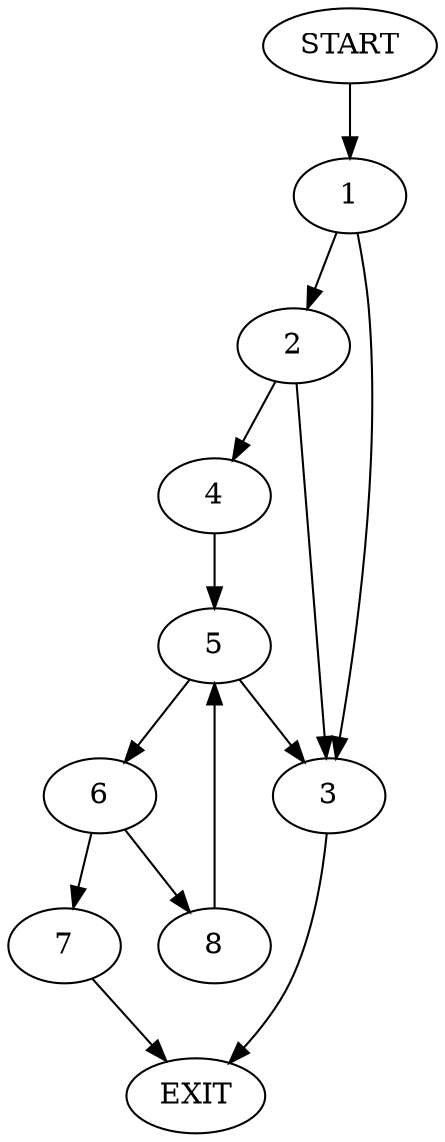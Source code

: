 digraph {
0 [label="START"]
9 [label="EXIT"]
0 -> 1
1 -> 2
1 -> 3
2 -> 4
2 -> 3
3 -> 9
4 -> 5
5 -> 6
5 -> 3
6 -> 7
6 -> 8
8 -> 5
7 -> 9
}
